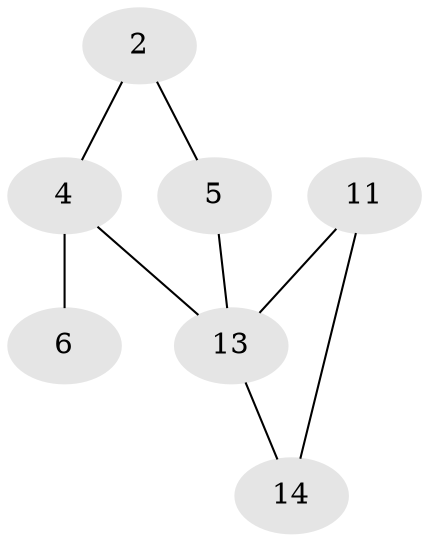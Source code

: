 // Generated by graph-tools (version 1.1) at 2025/46/02/15/25 05:46:28]
// undirected, 7 vertices, 8 edges
graph export_dot {
graph [start="1"]
  node [color=gray90,style=filled];
  2 [super="+1+3+10"];
  4 [super="+8"];
  5 [super="+9"];
  6 [super="+7+10"];
  11 [super="+1+18+20"];
  13 [super="+17"];
  14 [super="+7+16+19"];
  2 -- 4;
  2 -- 5;
  4 -- 6;
  4 -- 13;
  5 -- 13;
  11 -- 13;
  11 -- 14;
  13 -- 14;
}
